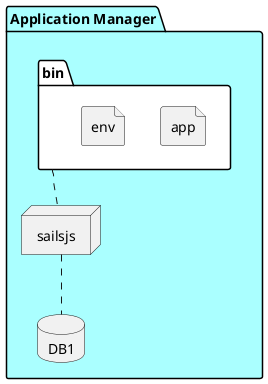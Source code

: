 @startuml

package  "Application Manager" #aaffff {
  folder bin #ffffff {
    file app
    file env
  }
  node sailsjs
  database DB1

  sailsjs .. DB1
  bin .. sailsjs
}

@enduml
